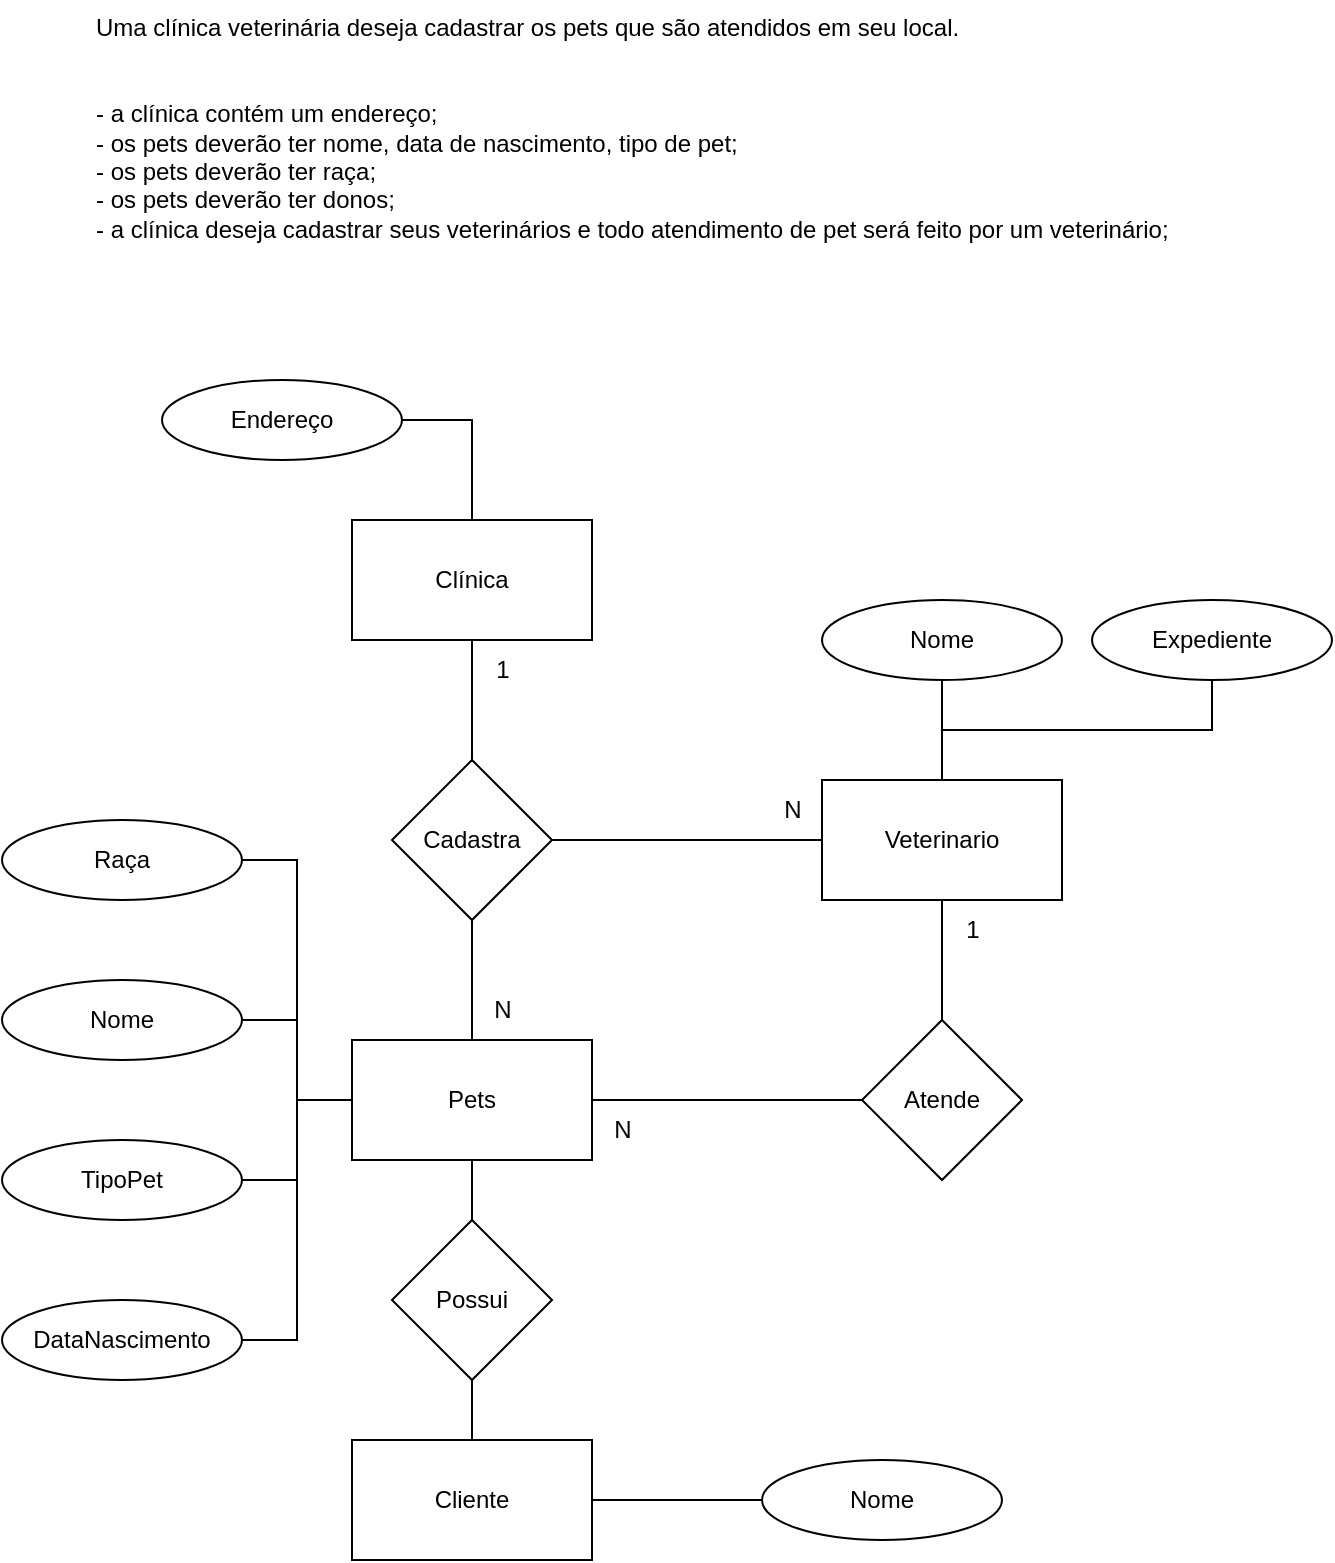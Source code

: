 <mxfile version="21.6.5" type="device">
  <diagram name="Página-1" id="NN_8PPng1AFwNW3Biz9l">
    <mxGraphModel dx="1313" dy="646" grid="1" gridSize="10" guides="1" tooltips="1" connect="1" arrows="1" fold="1" page="1" pageScale="1" pageWidth="1169" pageHeight="827" math="0" shadow="0">
      <root>
        <mxCell id="0" />
        <mxCell id="1" parent="0" />
        <mxCell id="2ybAQO_uClmqS2pj12lF-1" value="Uma clínica veterinária deseja cadastrar os pets que são atendidos em seu local.&#xa;&#xa;&#xa;- a clínica contém um endereço;&#xa;- os pets deverão ter nome, data de nascimento, tipo de pet;&#xa;- os pets deverão ter raça;&#xa;- os pets deverão ter donos;&#xa;- a clínica deseja cadastrar seus veterinários e todo atendimento de pet será feito por um veterinário;" style="text;whiteSpace=wrap;" vertex="1" parent="1">
          <mxGeometry x="85" y="30" width="560" height="150" as="geometry" />
        </mxCell>
        <mxCell id="2ybAQO_uClmqS2pj12lF-2" value="Clínica" style="rounded=0;whiteSpace=wrap;html=1;" vertex="1" parent="1">
          <mxGeometry x="215" y="290" width="120" height="60" as="geometry" />
        </mxCell>
        <mxCell id="2ybAQO_uClmqS2pj12lF-3" style="edgeStyle=orthogonalEdgeStyle;rounded=0;orthogonalLoop=1;jettySize=auto;html=1;exitX=1;exitY=0.5;exitDx=0;exitDy=0;entryX=0.5;entryY=0;entryDx=0;entryDy=0;endArrow=none;endFill=0;" edge="1" parent="1" source="2ybAQO_uClmqS2pj12lF-4" target="2ybAQO_uClmqS2pj12lF-2">
          <mxGeometry relative="1" as="geometry" />
        </mxCell>
        <mxCell id="2ybAQO_uClmqS2pj12lF-4" value="Endereço" style="ellipse;whiteSpace=wrap;html=1;" vertex="1" parent="1">
          <mxGeometry x="120" y="220" width="120" height="40" as="geometry" />
        </mxCell>
        <mxCell id="2ybAQO_uClmqS2pj12lF-51" style="edgeStyle=orthogonalEdgeStyle;rounded=0;orthogonalLoop=1;jettySize=auto;html=1;exitX=0.5;exitY=1;exitDx=0;exitDy=0;entryX=0.5;entryY=0;entryDx=0;entryDy=0;endArrow=none;endFill=0;" edge="1" parent="1" source="2ybAQO_uClmqS2pj12lF-5" target="2ybAQO_uClmqS2pj12lF-43">
          <mxGeometry relative="1" as="geometry" />
        </mxCell>
        <mxCell id="2ybAQO_uClmqS2pj12lF-5" value="Expediente" style="ellipse;whiteSpace=wrap;html=1;" vertex="1" parent="1">
          <mxGeometry x="585" y="330" width="120" height="40" as="geometry" />
        </mxCell>
        <mxCell id="2ybAQO_uClmqS2pj12lF-7" style="edgeStyle=orthogonalEdgeStyle;rounded=0;orthogonalLoop=1;jettySize=auto;html=1;exitX=0.5;exitY=0;exitDx=0;exitDy=0;entryX=0.5;entryY=1;entryDx=0;entryDy=0;endArrow=none;endFill=0;" edge="1" parent="1" source="2ybAQO_uClmqS2pj12lF-6" target="2ybAQO_uClmqS2pj12lF-2">
          <mxGeometry relative="1" as="geometry" />
        </mxCell>
        <mxCell id="2ybAQO_uClmqS2pj12lF-6" value="Pets" style="rounded=0;whiteSpace=wrap;html=1;" vertex="1" parent="1">
          <mxGeometry x="215" y="550" width="120" height="60" as="geometry" />
        </mxCell>
        <mxCell id="2ybAQO_uClmqS2pj12lF-45" value="" style="edgeStyle=orthogonalEdgeStyle;rounded=0;orthogonalLoop=1;jettySize=auto;html=1;entryX=0;entryY=0.5;entryDx=0;entryDy=0;endArrow=none;endFill=0;" edge="1" parent="1" source="2ybAQO_uClmqS2pj12lF-8" target="2ybAQO_uClmqS2pj12lF-43">
          <mxGeometry relative="1" as="geometry">
            <mxPoint x="395" y="450" as="targetPoint" />
          </mxGeometry>
        </mxCell>
        <mxCell id="2ybAQO_uClmqS2pj12lF-8" value="Cadastra" style="rhombus;whiteSpace=wrap;html=1;" vertex="1" parent="1">
          <mxGeometry x="235" y="410" width="80" height="80" as="geometry" />
        </mxCell>
        <mxCell id="2ybAQO_uClmqS2pj12lF-9" value="1" style="text;html=1;align=center;verticalAlign=middle;resizable=0;points=[];autosize=1;strokeColor=none;fillColor=none;" vertex="1" parent="1">
          <mxGeometry x="275" y="350" width="30" height="30" as="geometry" />
        </mxCell>
        <mxCell id="2ybAQO_uClmqS2pj12lF-10" value="N" style="text;html=1;align=center;verticalAlign=middle;resizable=0;points=[];autosize=1;strokeColor=none;fillColor=none;" vertex="1" parent="1">
          <mxGeometry x="275" y="520" width="30" height="30" as="geometry" />
        </mxCell>
        <mxCell id="2ybAQO_uClmqS2pj12lF-32" style="edgeStyle=orthogonalEdgeStyle;rounded=0;orthogonalLoop=1;jettySize=auto;html=1;exitX=1;exitY=0.5;exitDx=0;exitDy=0;entryX=0;entryY=0.5;entryDx=0;entryDy=0;endArrow=none;endFill=0;" edge="1" parent="1" source="2ybAQO_uClmqS2pj12lF-12" target="2ybAQO_uClmqS2pj12lF-6">
          <mxGeometry relative="1" as="geometry" />
        </mxCell>
        <mxCell id="2ybAQO_uClmqS2pj12lF-12" value="Nome" style="ellipse;whiteSpace=wrap;html=1;" vertex="1" parent="1">
          <mxGeometry x="40" y="520" width="120" height="40" as="geometry" />
        </mxCell>
        <mxCell id="2ybAQO_uClmqS2pj12lF-27" style="edgeStyle=orthogonalEdgeStyle;rounded=0;orthogonalLoop=1;jettySize=auto;html=1;exitX=1;exitY=0.5;exitDx=0;exitDy=0;entryX=0;entryY=0.5;entryDx=0;entryDy=0;endArrow=none;endFill=0;" edge="1" parent="1" source="2ybAQO_uClmqS2pj12lF-14" target="2ybAQO_uClmqS2pj12lF-6">
          <mxGeometry relative="1" as="geometry" />
        </mxCell>
        <mxCell id="2ybAQO_uClmqS2pj12lF-14" value="Raça" style="ellipse;whiteSpace=wrap;html=1;" vertex="1" parent="1">
          <mxGeometry x="40" y="440" width="120" height="40" as="geometry" />
        </mxCell>
        <mxCell id="2ybAQO_uClmqS2pj12lF-30" style="edgeStyle=orthogonalEdgeStyle;rounded=0;orthogonalLoop=1;jettySize=auto;html=1;exitX=1;exitY=0.5;exitDx=0;exitDy=0;entryX=0;entryY=0.5;entryDx=0;entryDy=0;endArrow=none;endFill=0;" edge="1" parent="1" source="2ybAQO_uClmqS2pj12lF-15" target="2ybAQO_uClmqS2pj12lF-6">
          <mxGeometry relative="1" as="geometry" />
        </mxCell>
        <mxCell id="2ybAQO_uClmqS2pj12lF-15" value="TipoPet" style="ellipse;whiteSpace=wrap;html=1;" vertex="1" parent="1">
          <mxGeometry x="40" y="600" width="120" height="40" as="geometry" />
        </mxCell>
        <mxCell id="2ybAQO_uClmqS2pj12lF-33" style="edgeStyle=orthogonalEdgeStyle;rounded=0;orthogonalLoop=1;jettySize=auto;html=1;exitX=1;exitY=0.5;exitDx=0;exitDy=0;entryX=0;entryY=0.5;entryDx=0;entryDy=0;endArrow=none;endFill=0;" edge="1" parent="1" source="2ybAQO_uClmqS2pj12lF-25" target="2ybAQO_uClmqS2pj12lF-6">
          <mxGeometry relative="1" as="geometry" />
        </mxCell>
        <mxCell id="2ybAQO_uClmqS2pj12lF-25" value="DataNascimento" style="ellipse;whiteSpace=wrap;html=1;" vertex="1" parent="1">
          <mxGeometry x="40" y="680" width="120" height="40" as="geometry" />
        </mxCell>
        <mxCell id="2ybAQO_uClmqS2pj12lF-38" style="edgeStyle=orthogonalEdgeStyle;rounded=0;orthogonalLoop=1;jettySize=auto;html=1;exitX=0.5;exitY=0;exitDx=0;exitDy=0;entryX=0.5;entryY=1;entryDx=0;entryDy=0;endArrow=none;endFill=0;" edge="1" parent="1" source="2ybAQO_uClmqS2pj12lF-39" target="2ybAQO_uClmqS2pj12lF-6">
          <mxGeometry relative="1" as="geometry" />
        </mxCell>
        <mxCell id="2ybAQO_uClmqS2pj12lF-34" value="Cliente" style="rounded=0;whiteSpace=wrap;html=1;" vertex="1" parent="1">
          <mxGeometry x="215" y="750" width="120" height="60" as="geometry" />
        </mxCell>
        <mxCell id="2ybAQO_uClmqS2pj12lF-42" value="" style="edgeStyle=orthogonalEdgeStyle;rounded=0;orthogonalLoop=1;jettySize=auto;html=1;endArrow=none;endFill=0;" edge="1" parent="1" source="2ybAQO_uClmqS2pj12lF-36" target="2ybAQO_uClmqS2pj12lF-34">
          <mxGeometry relative="1" as="geometry" />
        </mxCell>
        <mxCell id="2ybAQO_uClmqS2pj12lF-36" value="Nome" style="ellipse;whiteSpace=wrap;html=1;" vertex="1" parent="1">
          <mxGeometry x="420" y="760" width="120" height="40" as="geometry" />
        </mxCell>
        <mxCell id="2ybAQO_uClmqS2pj12lF-40" value="" style="edgeStyle=orthogonalEdgeStyle;rounded=0;orthogonalLoop=1;jettySize=auto;html=1;exitX=0.5;exitY=0;exitDx=0;exitDy=0;entryX=0.5;entryY=1;entryDx=0;entryDy=0;endArrow=none;endFill=0;" edge="1" parent="1" source="2ybAQO_uClmqS2pj12lF-34" target="2ybAQO_uClmqS2pj12lF-39">
          <mxGeometry relative="1" as="geometry">
            <mxPoint x="275" y="750" as="sourcePoint" />
            <mxPoint x="275" y="610" as="targetPoint" />
          </mxGeometry>
        </mxCell>
        <mxCell id="2ybAQO_uClmqS2pj12lF-39" value="Possui" style="rhombus;whiteSpace=wrap;html=1;" vertex="1" parent="1">
          <mxGeometry x="235" y="640" width="80" height="80" as="geometry" />
        </mxCell>
        <mxCell id="2ybAQO_uClmqS2pj12lF-52" style="edgeStyle=orthogonalEdgeStyle;rounded=0;orthogonalLoop=1;jettySize=auto;html=1;exitX=0.5;exitY=1;exitDx=0;exitDy=0;entryX=1;entryY=0.5;entryDx=0;entryDy=0;endArrow=none;endFill=0;" edge="1" parent="1" source="2ybAQO_uClmqS2pj12lF-43" target="2ybAQO_uClmqS2pj12lF-6">
          <mxGeometry relative="1" as="geometry" />
        </mxCell>
        <mxCell id="2ybAQO_uClmqS2pj12lF-43" value="Veterinario" style="rounded=0;whiteSpace=wrap;html=1;" vertex="1" parent="1">
          <mxGeometry x="450" y="420" width="120" height="60" as="geometry" />
        </mxCell>
        <mxCell id="2ybAQO_uClmqS2pj12lF-48" style="edgeStyle=orthogonalEdgeStyle;rounded=0;orthogonalLoop=1;jettySize=auto;html=1;exitX=0.5;exitY=1;exitDx=0;exitDy=0;entryX=0.5;entryY=0;entryDx=0;entryDy=0;endArrow=none;endFill=0;" edge="1" parent="1" source="2ybAQO_uClmqS2pj12lF-46" target="2ybAQO_uClmqS2pj12lF-43">
          <mxGeometry relative="1" as="geometry" />
        </mxCell>
        <mxCell id="2ybAQO_uClmqS2pj12lF-46" value="Nome" style="ellipse;whiteSpace=wrap;html=1;" vertex="1" parent="1">
          <mxGeometry x="450" y="330" width="120" height="40" as="geometry" />
        </mxCell>
        <mxCell id="2ybAQO_uClmqS2pj12lF-47" value="N" style="text;html=1;align=center;verticalAlign=middle;resizable=0;points=[];autosize=1;strokeColor=none;fillColor=none;" vertex="1" parent="1">
          <mxGeometry x="420" y="420" width="30" height="30" as="geometry" />
        </mxCell>
        <mxCell id="2ybAQO_uClmqS2pj12lF-53" value="Atende" style="rhombus;whiteSpace=wrap;html=1;" vertex="1" parent="1">
          <mxGeometry x="470" y="540" width="80" height="80" as="geometry" />
        </mxCell>
        <mxCell id="2ybAQO_uClmqS2pj12lF-56" value="1" style="text;html=1;align=center;verticalAlign=middle;resizable=0;points=[];autosize=1;strokeColor=none;fillColor=none;" vertex="1" parent="1">
          <mxGeometry x="510" y="480" width="30" height="30" as="geometry" />
        </mxCell>
        <mxCell id="2ybAQO_uClmqS2pj12lF-57" value="N" style="text;html=1;align=center;verticalAlign=middle;resizable=0;points=[];autosize=1;strokeColor=none;fillColor=none;" vertex="1" parent="1">
          <mxGeometry x="335" y="580" width="30" height="30" as="geometry" />
        </mxCell>
      </root>
    </mxGraphModel>
  </diagram>
</mxfile>
